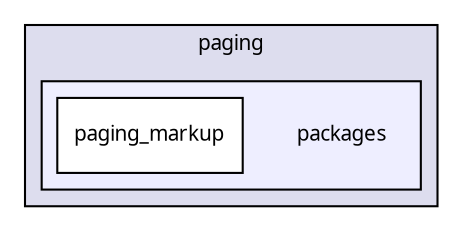 digraph "packages/gui/packages/paging/packages/" {
  compound=true
  node [ fontsize="10", fontname="FreeSans.ttf"];
  edge [ labelfontsize="10", labelfontname="FreeSans.ttf"];
  subgraph clusterdir_7df2d8fe1638ed718cf268a2a929ea47 {
    graph [ bgcolor="#ddddee", pencolor="black", label="paging" fontname="FreeSans.ttf", fontsize="10", URL="dir_7df2d8fe1638ed718cf268a2a929ea47.html"]
  subgraph clusterdir_2b1c35edb4dad933213d5fba65de91c6 {
    graph [ bgcolor="#eeeeff", pencolor="black", label="" URL="dir_2b1c35edb4dad933213d5fba65de91c6.html"];
    dir_2b1c35edb4dad933213d5fba65de91c6 [shape=plaintext label="packages"];
    dir_4cb20f46f426d3156d5d638d6d9cf7c2 [shape=box label="paging_markup" color="black" fillcolor="white" style="filled" URL="dir_4cb20f46f426d3156d5d638d6d9cf7c2.html"];
  }
  }
}
